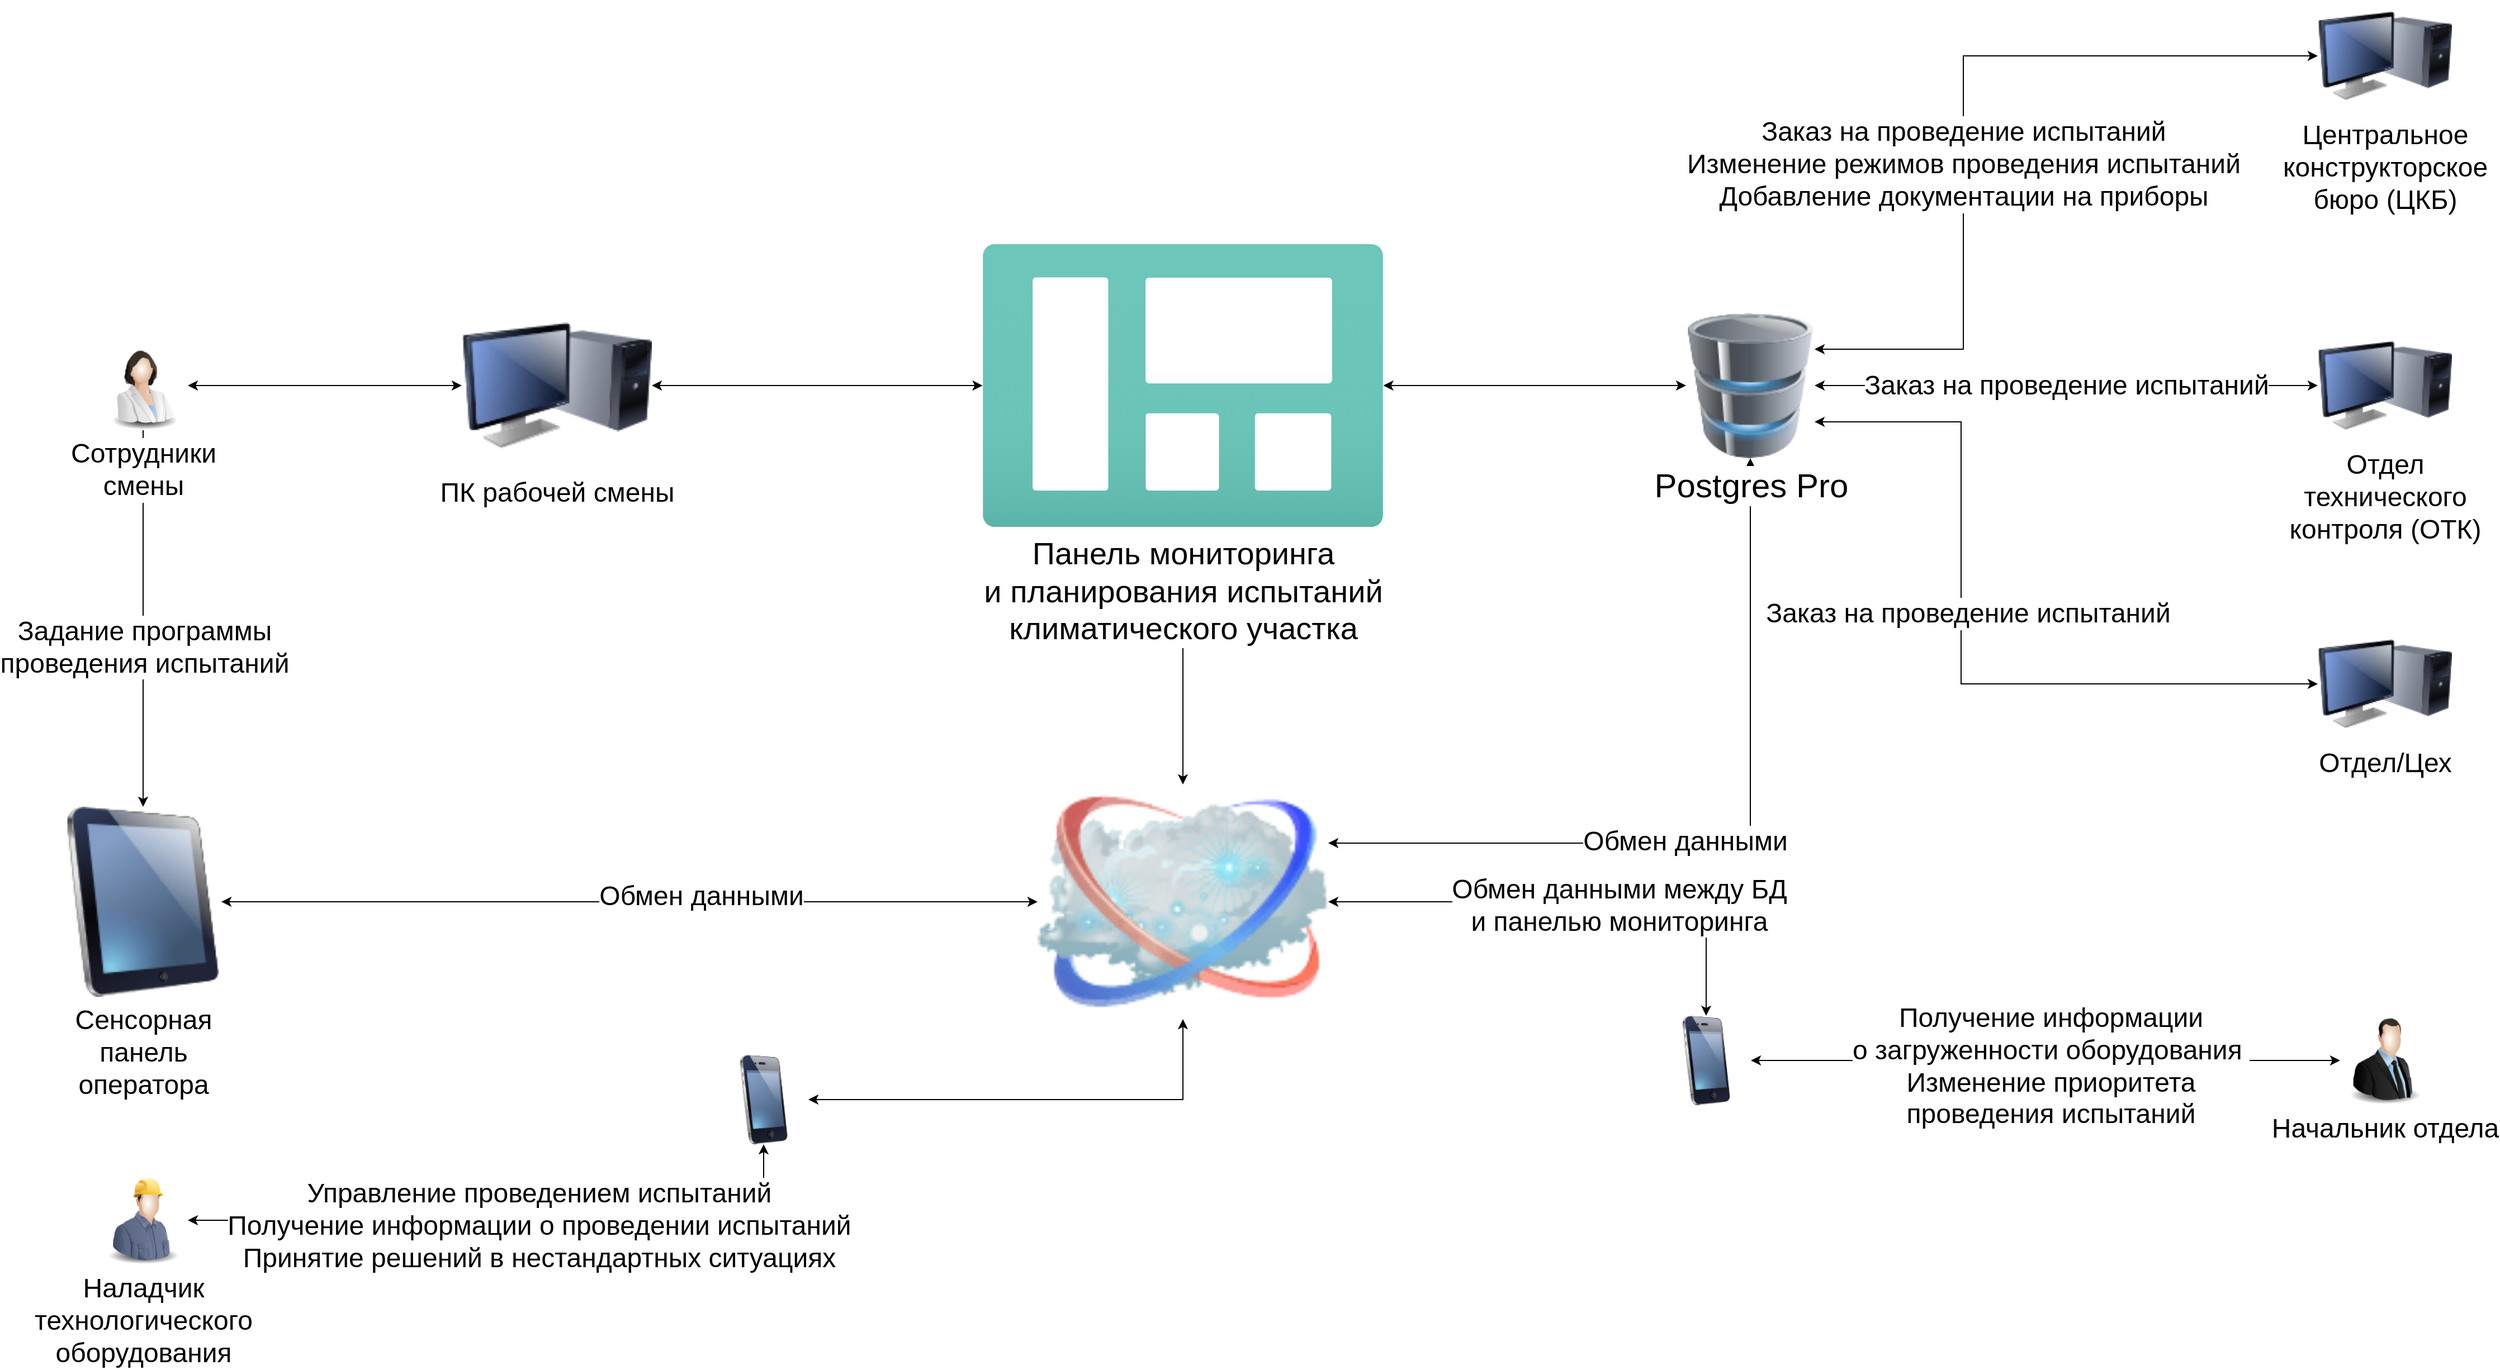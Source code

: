 <mxfile version="14.6.3" type="github"><diagram id="m8JJ_C4aGSILpQSjsjZq" name="Page-1"><mxGraphModel dx="2770" dy="1725" grid="0" gridSize="10" guides="1" tooltips="1" connect="1" arrows="1" fold="1" page="0" pageScale="1" pageWidth="1654" pageHeight="1169" background="#ffffff" math="0" shadow="0"><root><mxCell id="0"/><mxCell id="1" parent="0"/><mxCell id="2GlpbBzRBjFcdrywFi1q-32" style="edgeStyle=orthogonalEdgeStyle;rounded=0;orthogonalLoop=1;jettySize=auto;html=1;exitX=0;exitY=0.5;exitDx=0;exitDy=0;startArrow=classic;startFill=1;" parent="1" source="2GlpbBzRBjFcdrywFi1q-2" target="2GlpbBzRBjFcdrywFi1q-50" edge="1"><mxGeometry relative="1" as="geometry"><mxPoint x="998" y="78" as="targetPoint"/></mxGeometry></mxCell><mxCell id="2GlpbBzRBjFcdrywFi1q-45" style="edgeStyle=orthogonalEdgeStyle;rounded=0;orthogonalLoop=1;jettySize=auto;html=1;exitX=0;exitY=0.5;exitDx=0;exitDy=0;entryX=1;entryY=0.5;entryDx=0;entryDy=0;startArrow=classic;startFill=1;" parent="1" source="2GlpbBzRBjFcdrywFi1q-3" target="2GlpbBzRBjFcdrywFi1q-11" edge="1"><mxGeometry relative="1" as="geometry"/></mxCell><mxCell id="h7qEa3zeIpEwpCEHwKm--11" value="Обмен данными" style="edgeLabel;html=1;align=center;verticalAlign=middle;resizable=0;points=[];fontSize=24;" vertex="1" connectable="0" parent="2GlpbBzRBjFcdrywFi1q-45"><mxGeometry x="-0.176" y="-5" relative="1" as="geometry"><mxPoint as="offset"/></mxGeometry></mxCell><mxCell id="2GlpbBzRBjFcdrywFi1q-48" style="edgeStyle=orthogonalEdgeStyle;rounded=0;orthogonalLoop=1;jettySize=auto;html=1;exitX=0.5;exitY=0;exitDx=0;exitDy=0;startArrow=classic;startFill=1;" parent="1" source="2GlpbBzRBjFcdrywFi1q-3" edge="1"><mxGeometry relative="1" as="geometry"><mxPoint x="720" y="460" as="targetPoint"/></mxGeometry></mxCell><mxCell id="2GlpbBzRBjFcdrywFi1q-3" value="" style="image;html=1;image=img/lib/clip_art/networking/Cloud_128x128.png" parent="1" vertex="1"><mxGeometry x="590" y="670" width="260" height="210" as="geometry"/></mxCell><mxCell id="2GlpbBzRBjFcdrywFi1q-39" style="edgeStyle=orthogonalEdgeStyle;rounded=0;orthogonalLoop=1;jettySize=auto;html=1;exitX=1;exitY=0.5;exitDx=0;exitDy=0;startArrow=classic;startFill=1;" parent="1" source="2GlpbBzRBjFcdrywFi1q-4" target="2GlpbBzRBjFcdrywFi1q-10" edge="1"><mxGeometry relative="1" as="geometry"/></mxCell><mxCell id="h7qEa3zeIpEwpCEHwKm--5" value="Управление проведением испытаний&lt;br style=&quot;font-size: 24px;&quot;&gt;Получение информации о проведении испытаний&lt;br style=&quot;font-size: 24px;&quot;&gt;Принятие решений в нестандартных ситуациях" style="edgeLabel;html=1;align=center;verticalAlign=middle;resizable=0;points=[];fontSize=24;" vertex="1" connectable="0" parent="2GlpbBzRBjFcdrywFi1q-39"><mxGeometry x="-0.207" y="2" relative="1" as="geometry"><mxPoint x="83" y="7" as="offset"/></mxGeometry></mxCell><mxCell id="2GlpbBzRBjFcdrywFi1q-4" value="&lt;font style=&quot;font-size: 24px&quot;&gt;Наладчик &lt;br&gt;технологического &lt;br&gt;оборудования&lt;/font&gt;" style="image;html=1;image=img/lib/clip_art/people/Construction_Worker_Man_128x128.png" parent="1" vertex="1"><mxGeometry x="-250" y="1020" width="80" height="80" as="geometry"/></mxCell><mxCell id="2GlpbBzRBjFcdrywFi1q-47" style="edgeStyle=orthogonalEdgeStyle;rounded=0;orthogonalLoop=1;jettySize=auto;html=1;exitX=0;exitY=0.5;exitDx=0;exitDy=0;entryX=1;entryY=0.5;entryDx=0;entryDy=0;startArrow=classic;startFill=1;" parent="1" source="2GlpbBzRBjFcdrywFi1q-5" target="2GlpbBzRBjFcdrywFi1q-9" edge="1"><mxGeometry relative="1" as="geometry"/></mxCell><mxCell id="h7qEa3zeIpEwpCEHwKm--7" value="Получение информации &lt;br style=&quot;font-size: 24px;&quot;&gt;о загруженности оборудования&amp;nbsp;&lt;br style=&quot;font-size: 24px;&quot;&gt;Изменение приоритета &lt;br style=&quot;font-size: 24px;&quot;&gt;проведения испытаний" style="edgeLabel;html=1;align=center;verticalAlign=middle;resizable=0;points=[];fontSize=24;" vertex="1" connectable="0" parent="2GlpbBzRBjFcdrywFi1q-47"><mxGeometry x="0.198" y="5" relative="1" as="geometry"><mxPoint x="56" as="offset"/></mxGeometry></mxCell><mxCell id="2GlpbBzRBjFcdrywFi1q-5" value="&lt;font style=&quot;font-size: 24px&quot;&gt;Начальник отдела&lt;/font&gt;" style="image;html=1;image=img/lib/clip_art/people/Suit_Man_128x128.png" parent="1" vertex="1"><mxGeometry x="1755" y="877" width="80" height="80" as="geometry"/></mxCell><mxCell id="2GlpbBzRBjFcdrywFi1q-43" style="edgeStyle=orthogonalEdgeStyle;rounded=0;orthogonalLoop=1;jettySize=auto;html=1;exitX=0.5;exitY=0;exitDx=0;exitDy=0;startArrow=classic;startFill=1;" parent="1" source="2GlpbBzRBjFcdrywFi1q-9" target="2GlpbBzRBjFcdrywFi1q-3" edge="1"><mxGeometry relative="1" as="geometry"/></mxCell><mxCell id="h7qEa3zeIpEwpCEHwKm--8" value="Обмен данными между БД &lt;br style=&quot;font-size: 24px;&quot;&gt;и панелью мониторинга" style="edgeLabel;html=1;align=center;verticalAlign=middle;resizable=0;points=[];fontSize=24;" vertex="1" connectable="0" parent="2GlpbBzRBjFcdrywFi1q-43"><mxGeometry x="-0.179" y="3" relative="1" as="geometry"><mxPoint as="offset"/></mxGeometry></mxCell><mxCell id="2GlpbBzRBjFcdrywFi1q-9" value="" style="image;html=1;image=img/lib/clip_art/telecommunication/iPhone_128x128.png" parent="1" vertex="1"><mxGeometry x="1148" y="877" width="80" height="80" as="geometry"/></mxCell><mxCell id="h7qEa3zeIpEwpCEHwKm--9" style="edgeStyle=orthogonalEdgeStyle;rounded=0;orthogonalLoop=1;jettySize=auto;html=1;exitX=1;exitY=0.5;exitDx=0;exitDy=0;fontSize=20;startArrow=classic;startFill=1;" edge="1" parent="1" source="2GlpbBzRBjFcdrywFi1q-10" target="2GlpbBzRBjFcdrywFi1q-3"><mxGeometry relative="1" as="geometry"/></mxCell><mxCell id="2GlpbBzRBjFcdrywFi1q-10" value="" style="image;html=1;image=img/lib/clip_art/telecommunication/iPhone_128x128.png" parent="1" vertex="1"><mxGeometry x="305" y="912" width="80" height="80" as="geometry"/></mxCell><mxCell id="2GlpbBzRBjFcdrywFi1q-11" value="&lt;font style=&quot;font-size: 24px&quot;&gt;Сенсорная &lt;br&gt;панель &lt;br&gt;оператора&lt;/font&gt;" style="image;html=1;image=img/lib/clip_art/computers/iPad_128x128.png" parent="1" vertex="1"><mxGeometry x="-280" y="690" width="140" height="170" as="geometry"/></mxCell><mxCell id="2GlpbBzRBjFcdrywFi1q-33" style="edgeStyle=orthogonalEdgeStyle;rounded=0;orthogonalLoop=1;jettySize=auto;html=1;exitX=1;exitY=0.5;exitDx=0;exitDy=0;entryX=0;entryY=0.5;entryDx=0;entryDy=0;startArrow=classic;startFill=1;" parent="1" source="2GlpbBzRBjFcdrywFi1q-17" target="2GlpbBzRBjFcdrywFi1q-23" edge="1"><mxGeometry relative="1" as="geometry"/></mxCell><mxCell id="h7qEa3zeIpEwpCEHwKm--6" style="edgeStyle=orthogonalEdgeStyle;rounded=0;orthogonalLoop=1;jettySize=auto;html=1;exitX=0.5;exitY=1;exitDx=0;exitDy=0;entryX=0.5;entryY=0;entryDx=0;entryDy=0;fontSize=20;" edge="1" parent="1" source="2GlpbBzRBjFcdrywFi1q-17" target="2GlpbBzRBjFcdrywFi1q-11"><mxGeometry relative="1" as="geometry"/></mxCell><mxCell id="h7qEa3zeIpEwpCEHwKm--10" value="Задание программы &lt;br style=&quot;font-size: 24px;&quot;&gt;проведения испытаний" style="edgeLabel;html=1;align=center;verticalAlign=middle;resizable=0;points=[];fontSize=24;" vertex="1" connectable="0" parent="h7qEa3zeIpEwpCEHwKm--6"><mxGeometry x="0.149" y="1" relative="1" as="geometry"><mxPoint as="offset"/></mxGeometry></mxCell><mxCell id="2GlpbBzRBjFcdrywFi1q-17" value="&lt;font style=&quot;font-size: 24px&quot;&gt;Сотрудники&lt;br&gt;смены&lt;/font&gt;" style="image;html=1;image=img/lib/clip_art/people/Scientist_Woman_128x128.png" parent="1" vertex="1"><mxGeometry x="-250" y="273" width="80" height="80" as="geometry"/></mxCell><mxCell id="2GlpbBzRBjFcdrywFi1q-29" style="edgeStyle=orthogonalEdgeStyle;rounded=0;orthogonalLoop=1;jettySize=auto;html=1;exitX=0;exitY=0.5;exitDx=0;exitDy=0;entryX=1;entryY=0.25;entryDx=0;entryDy=0;startArrow=classic;startFill=1;" parent="1" source="2GlpbBzRBjFcdrywFi1q-21" target="2GlpbBzRBjFcdrywFi1q-2" edge="1"><mxGeometry relative="1" as="geometry"><Array as="points"><mxPoint x="1418" y="18"/><mxPoint x="1418" y="281"/></Array></mxGeometry></mxCell><mxCell id="h7qEa3zeIpEwpCEHwKm--1" value="&lt;font style=&quot;font-size: 24px;&quot;&gt;Заказ на проведение испытаний&lt;br style=&quot;font-size: 24px;&quot;&gt;Изменение режимов проведения испытаний&lt;br style=&quot;font-size: 24px;&quot;&gt;Добавление документации на приборы&lt;/font&gt;" style="edgeLabel;html=1;align=center;verticalAlign=middle;resizable=0;points=[];fontSize=24;" vertex="1" connectable="0" parent="2GlpbBzRBjFcdrywFi1q-29"><mxGeometry x="-0.081" y="4" relative="1" as="geometry"><mxPoint x="-4" y="86" as="offset"/></mxGeometry></mxCell><mxCell id="2GlpbBzRBjFcdrywFi1q-21" value="&lt;font style=&quot;font-size: 24px&quot;&gt;Центральное &lt;br&gt;конструкторское &lt;br&gt;бюро (ЦКБ)&lt;/font&gt;" style="image;html=1;image=img/lib/clip_art/computers/Monitor_Tower_128x128.png" parent="1" vertex="1"><mxGeometry x="1735" y="-32" width="120" height="100" as="geometry"/></mxCell><mxCell id="2GlpbBzRBjFcdrywFi1q-35" style="edgeStyle=orthogonalEdgeStyle;rounded=0;orthogonalLoop=1;jettySize=auto;html=1;exitX=1;exitY=0.5;exitDx=0;exitDy=0;startArrow=classic;startFill=1;" parent="1" source="2GlpbBzRBjFcdrywFi1q-23" target="2GlpbBzRBjFcdrywFi1q-50" edge="1"><mxGeometry relative="1" as="geometry"><mxPoint x="340" y="313" as="targetPoint"/></mxGeometry></mxCell><mxCell id="2GlpbBzRBjFcdrywFi1q-23" value="&lt;font style=&quot;font-size: 24px&quot;&gt;ПК рабочей смены&lt;/font&gt;" style="image;html=1;image=img/lib/clip_art/computers/Monitor_Tower_128x128.png" parent="1" vertex="1"><mxGeometry x="75" y="238" width="170" height="150" as="geometry"/></mxCell><mxCell id="2GlpbBzRBjFcdrywFi1q-30" style="edgeStyle=orthogonalEdgeStyle;rounded=0;orthogonalLoop=1;jettySize=auto;html=1;exitX=0;exitY=0.5;exitDx=0;exitDy=0;entryX=1;entryY=0.5;entryDx=0;entryDy=0;startArrow=classic;startFill=1;" parent="1" source="2GlpbBzRBjFcdrywFi1q-24" target="2GlpbBzRBjFcdrywFi1q-2" edge="1"><mxGeometry relative="1" as="geometry"/></mxCell><mxCell id="h7qEa3zeIpEwpCEHwKm--2" value="&lt;font style=&quot;font-size: 24px;&quot;&gt;Заказ на проведение испытаний&lt;/font&gt;" style="edgeLabel;html=1;align=center;verticalAlign=middle;resizable=0;points=[];fontSize=24;" vertex="1" connectable="0" parent="2GlpbBzRBjFcdrywFi1q-30"><mxGeometry x="-0.231" y="-3" relative="1" as="geometry"><mxPoint x="-52" y="3" as="offset"/></mxGeometry></mxCell><mxCell id="2GlpbBzRBjFcdrywFi1q-24" value="&lt;font style=&quot;font-size: 24px&quot;&gt;Отдел &lt;br&gt;технического &lt;br&gt;контроля (ОТК)&lt;/font&gt;" style="image;html=1;image=img/lib/clip_art/computers/Monitor_Tower_128x128.png" parent="1" vertex="1"><mxGeometry x="1735" y="263" width="120" height="100" as="geometry"/></mxCell><mxCell id="2GlpbBzRBjFcdrywFi1q-31" style="edgeStyle=orthogonalEdgeStyle;rounded=0;orthogonalLoop=1;jettySize=auto;html=1;exitX=0;exitY=0.5;exitDx=0;exitDy=0;entryX=1;entryY=0.75;entryDx=0;entryDy=0;startArrow=classic;startFill=1;" parent="1" source="2GlpbBzRBjFcdrywFi1q-25" target="2GlpbBzRBjFcdrywFi1q-2" edge="1"><mxGeometry relative="1" as="geometry"><Array as="points"><mxPoint x="1416" y="580"/><mxPoint x="1416" y="346"/></Array></mxGeometry></mxCell><mxCell id="h7qEa3zeIpEwpCEHwKm--3" value="&lt;font style=&quot;font-size: 24px;&quot;&gt;Заказ на проведение испытаний&lt;/font&gt;" style="edgeLabel;html=1;align=center;verticalAlign=middle;resizable=0;points=[];fontSize=24;" vertex="1" connectable="0" parent="2GlpbBzRBjFcdrywFi1q-31"><mxGeometry x="0.121" y="-6" relative="1" as="geometry"><mxPoint y="1" as="offset"/></mxGeometry></mxCell><mxCell id="2GlpbBzRBjFcdrywFi1q-25" value="&lt;span style=&quot;font-size: 24px&quot;&gt;Отдел/Цех&lt;br&gt;&lt;/span&gt;" style="image;html=1;image=img/lib/clip_art/computers/Monitor_Tower_128x128.png" parent="1" vertex="1"><mxGeometry x="1735" y="530" width="120" height="100" as="geometry"/></mxCell><mxCell id="2GlpbBzRBjFcdrywFi1q-46" style="edgeStyle=orthogonalEdgeStyle;rounded=0;orthogonalLoop=1;jettySize=auto;html=1;exitX=0.5;exitY=1;exitDx=0;exitDy=0;entryX=1;entryY=0.25;entryDx=0;entryDy=0;startArrow=classic;startFill=1;" parent="1" source="2GlpbBzRBjFcdrywFi1q-2" target="2GlpbBzRBjFcdrywFi1q-3" edge="1"><mxGeometry relative="1" as="geometry"><Array as="points"><mxPoint x="1228" y="722"/></Array></mxGeometry></mxCell><mxCell id="h7qEa3zeIpEwpCEHwKm--12" value="Обмен данными" style="edgeLabel;html=1;align=center;verticalAlign=middle;resizable=0;points=[];fontSize=24;" vertex="1" connectable="0" parent="2GlpbBzRBjFcdrywFi1q-46"><mxGeometry x="0.118" y="-2" relative="1" as="geometry"><mxPoint as="offset"/></mxGeometry></mxCell><mxCell id="2GlpbBzRBjFcdrywFi1q-2" value="&lt;font style=&quot;font-size: 30px&quot;&gt;Postgres Pro&lt;/font&gt;" style="image;html=1;image=img/lib/clip_art/computers/Database_128x128.png" parent="1" vertex="1"><mxGeometry x="1170" y="248" width="115" height="130" as="geometry"/></mxCell><mxCell id="2GlpbBzRBjFcdrywFi1q-50" value="&lt;font style=&quot;font-size: 28px&quot;&gt;Панель мониторинга&lt;br&gt;и планирования испытаний&lt;br&gt;климатического участка&lt;/font&gt;" style="aspect=fixed;html=1;points=[];align=center;image;fontSize=12;image=img/lib/azure2/general/Dashboard.svg;" parent="1" vertex="1"><mxGeometry x="540.79" y="186.5" width="358.42" height="253" as="geometry"/></mxCell></root></mxGraphModel></diagram></mxfile>